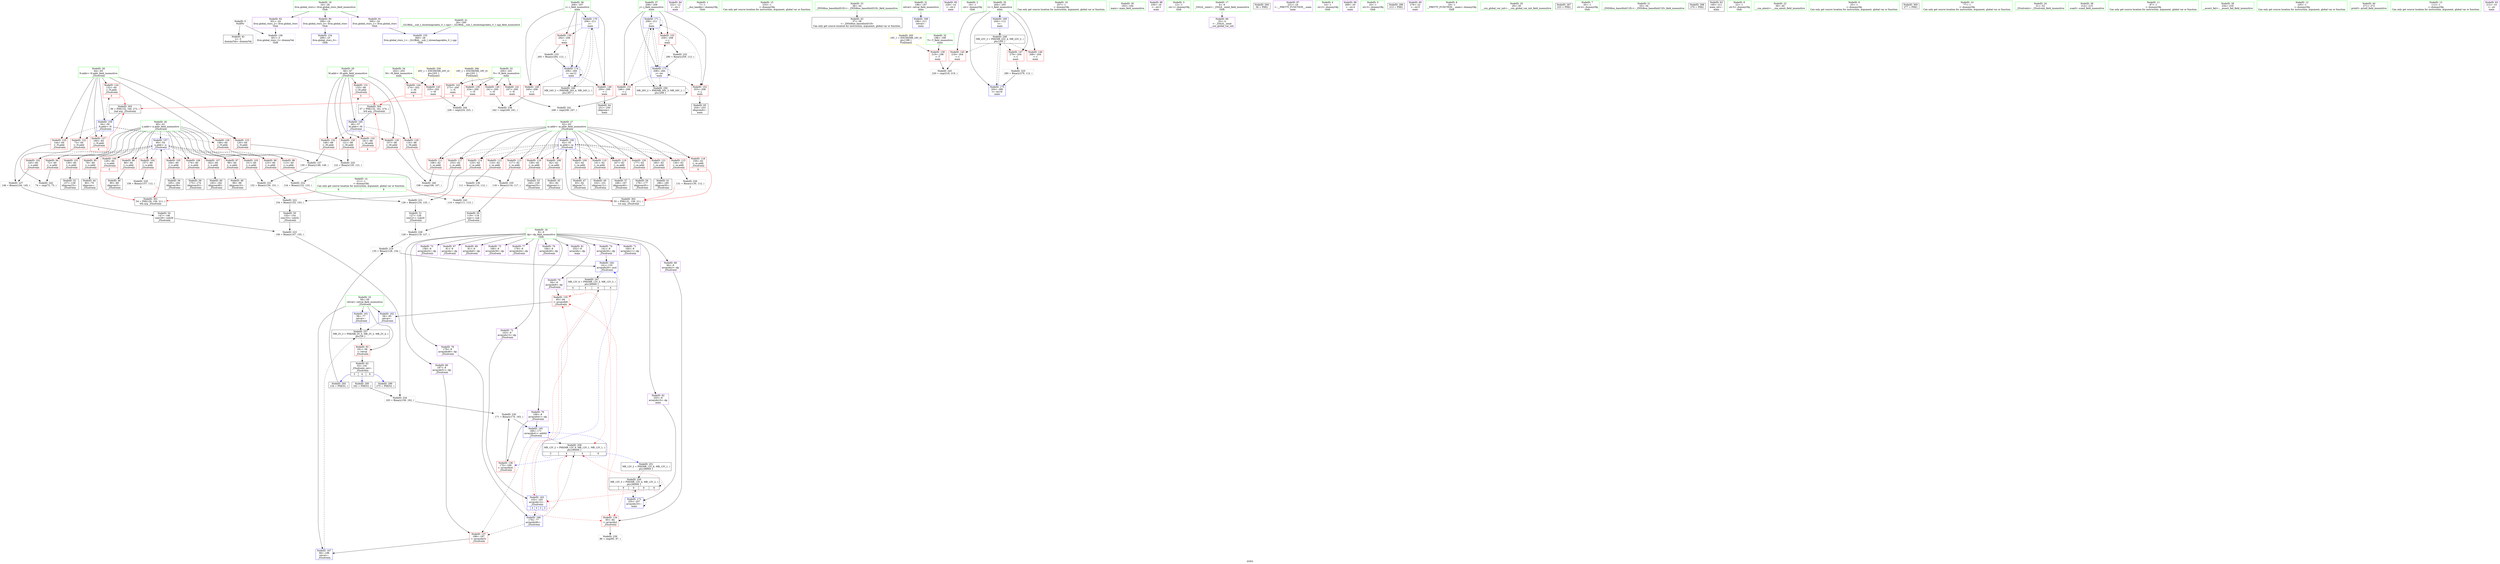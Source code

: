 digraph "SVFG" {
	label="SVFG";

	Node0x5574dfbd3e40 [shape=record,color=grey,label="{NodeID: 0\nNullPtr}"];
	Node0x5574dfbd3e40 -> Node0x5574dfbf0b50[style=solid];
	Node0x5574dfbd3e40 -> Node0x5574dfbf8980[style=solid];
	Node0x5574dfbf1160 [shape=record,color=red,label="{NodeID: 97\n98\<--60\n\<--n.addr\n_Z5solveiiii\n}"];
	Node0x5574dfbf1160 -> Node0x5574dfbf20b0[style=solid];
	Node0x5574dfbef540 [shape=record,color=green,label="{NodeID: 14\n211\<--1\n\<--dummyObj\nCan only get source location for instruction, argument, global var or function.|{<s0>9|<s1>9}}"];
	Node0x5574dfbef540:s0 -> Node0x5574dfc1bcc0[style=solid,color=red];
	Node0x5574dfbef540:s1 -> Node0x5574dfc1c090[style=solid,color=red];
	Node0x5574dfbf1cc0 [shape=record,color=red,label="{NodeID: 111\n106\<--62\n\<--m.addr\n_Z5solveiiii\n}"];
	Node0x5574dfbf1cc0 -> Node0x5574dfbff140[style=solid];
	Node0x5574dfbeff00 [shape=record,color=green,label="{NodeID: 28\n64\<--65\nN.addr\<--N.addr_field_insensitive\n_Z5solveiiii\n}"];
	Node0x5574dfbeff00 -> Node0x5574dfbf6d80[style=solid];
	Node0x5574dfbeff00 -> Node0x5574dfbf6e50[style=solid];
	Node0x5574dfbeff00 -> Node0x5574dfbf6f20[style=solid];
	Node0x5574dfbeff00 -> Node0x5574dfbf6ff0[style=solid];
	Node0x5574dfbeff00 -> Node0x5574dfbf70c0[style=solid];
	Node0x5574dfbeff00 -> Node0x5574dfbf7190[style=solid];
	Node0x5574dfbeff00 -> Node0x5574dfbf8c20[style=solid];
	Node0x5574dfbf6ff0 [shape=record,color=red,label="{NodeID: 125\n144\<--64\n\<--N.addr\n_Z5solveiiii\n}"];
	Node0x5574dfbf6ff0 -> Node0x5574dfbfddc0[style=solid];
	Node0x5574dfbf0b50 [shape=record,color=black,label="{NodeID: 42\n2\<--3\ndummyVal\<--dummyVal\n}"];
	Node0x5574dfbfd640 [shape=record,color=grey,label="{NodeID: 222\n154 = Binary(152, 153, )\n}"];
	Node0x5574dfbfd640 -> Node0x5574dfbf2660[style=solid];
	Node0x5574dfbf7b50 [shape=record,color=red,label="{NodeID: 139\n224\<--200\n\<--N\nmain\n}"];
	Node0x5574dfbf7b50 -> Node0x5574dfbff740[style=solid];
	Node0x5574dfbf2730 [shape=record,color=black,label="{NodeID: 56\n165\<--164\nidxprom38\<--\n_Z5solveiiii\n}"];
	Node0x5574dfbfeb40 [shape=record,color=grey,label="{NodeID: 236\n111 = Binary(110, 112, )\n}"];
	Node0x5574dfbfeb40 -> Node0x5574dfbff5c0[style=solid];
	Node0x5574dfbf86b0 [shape=record,color=red,label="{NodeID: 153\n259\<--208\n\<--j\nmain\n}"];
	Node0x5574dfbf86b0 -> Node0x5574dfbfe540[style=solid];
	Node0x5574dfbf3290 [shape=record,color=purple,label="{NodeID: 70\n94\<--8\narrayidx8\<--dp\n_Z5solveiiii\n}"];
	Node0x5574dfbf3290 -> Node0x5574dfbf7810[style=solid];
	Node0x5574dfc0a500 [shape=record,color=black,label="{NodeID: 250\nMR_26V_2 = PHI(MR_26V_3, MR_26V_1, )\npts\{209 \}\n}"];
	Node0x5574dfc0a500 -> Node0x5574dfbf95e0[style=dashed];
	Node0x5574dfc0a500 -> Node0x5574dfc0a500[style=dashed];
	Node0x5574dfbf92a0 [shape=record,color=blue,label="{NodeID: 167\n58\<--188\nretval\<--\n_Z5solveiiii\n}"];
	Node0x5574dfbf92a0 -> Node0x5574dfc0c800[style=dashed];
	Node0x5574dfbf3df0 [shape=record,color=purple,label="{NodeID: 84\n222\<--12\n\<--.str.1\nmain\n}"];
	Node0x5574dfbd79d0 [shape=record,color=green,label="{NodeID: 1\n7\<--1\n__dso_handle\<--dummyObj\nGlob }"];
	Node0x5574dfbf1230 [shape=record,color=red,label="{NodeID: 98\n113\<--60\n\<--n.addr\n_Z5solveiiii\n}"];
	Node0x5574dfbf1230 -> Node0x5574dfbff5c0[style=solid];
	Node0x5574dfbef5d0 [shape=record,color=green,label="{NodeID: 15\n233\<--1\n\<--dummyObj\nCan only get source location for instruction, argument, global var or function.}"];
	Node0x5574dfbf1d90 [shape=record,color=red,label="{NodeID: 112\n110\<--62\n\<--m.addr\n_Z5solveiiii\n}"];
	Node0x5574dfbf1d90 -> Node0x5574dfbfeb40[style=solid];
	Node0x5574dfbeffd0 [shape=record,color=green,label="{NodeID: 29\n66\<--67\nM.addr\<--M.addr_field_insensitive\n_Z5solveiiii\n}"];
	Node0x5574dfbeffd0 -> Node0x5574dfbf7260[style=solid];
	Node0x5574dfbeffd0 -> Node0x5574dfbf7330[style=solid];
	Node0x5574dfbeffd0 -> Node0x5574dfbf7400[style=solid];
	Node0x5574dfbeffd0 -> Node0x5574dfbf74d0[style=solid];
	Node0x5574dfbeffd0 -> Node0x5574dfbf75a0[style=solid];
	Node0x5574dfbeffd0 -> Node0x5574dfbf7670[style=solid];
	Node0x5574dfbeffd0 -> Node0x5574dfbf8cf0[style=solid];
	Node0x5574dfbf70c0 [shape=record,color=red,label="{NodeID: 126\n148\<--64\n\<--N.addr\n_Z5solveiiii\n}"];
	Node0x5574dfbf70c0 -> Node0x5574dfbfecc0[style=solid];
	Node0x5574dfbf0c50 [shape=record,color=black,label="{NodeID: 43\n37\<--38\n\<--_ZNSt8ios_base4InitD1Ev\nCan only get source location for instruction, argument, global var or function.}"];
	Node0x5574dfbfd7c0 [shape=record,color=grey,label="{NodeID: 223\n156 = Binary(147, 155, )\n}"];
	Node0x5574dfbfd7c0 -> Node0x5574dfbfe840[style=solid];
	Node0x5574dfbf7c20 [shape=record,color=red,label="{NodeID: 140\n241\<--200\n\<--N\nmain\n}"];
	Node0x5574dfbf7c20 -> Node0x5574dfbfee40[style=solid];
	Node0x5574dfbf2800 [shape=record,color=black,label="{NodeID: 57\n168\<--167\nidxprom40\<--\n_Z5solveiiii\n}"];
	Node0x5574dfbfecc0 [shape=record,color=grey,label="{NodeID: 237\n150 = Binary(148, 149, )\n}"];
	Node0x5574dfbfecc0 -> Node0x5574dfbfe3c0[style=solid];
	Node0x5574dfbf8780 [shape=record,color=blue,label="{NodeID: 154\n299\<--25\nllvm.global_ctors_0\<--\nGlob }"];
	Node0x5574dfbf3360 [shape=record,color=purple,label="{NodeID: 71\n100\<--8\narrayidx11\<--dp\n_Z5solveiiii\n}"];
	Node0x5574dfc0aa00 [shape=record,color=black,label="{NodeID: 251\nMR_12V_2 = PHI(MR_12V_6, MR_12V_1, )\npts\{90000 \}\n}"];
	Node0x5574dfc0aa00 -> Node0x5574dfc0c300[style=dashed];
	Node0x5574dfbf9370 [shape=record,color=blue,label="{NodeID: 168\n196\<--211\nretval\<--\nmain\n}"];
	Node0x5574dfbf3ec0 [shape=record,color=purple,label="{NodeID: 85\n229\<--14\n\<--.str.2\nmain\n}"];
	Node0x5574dfbd7a60 [shape=record,color=green,label="{NodeID: 2\n10\<--1\n.str\<--dummyObj\nGlob }"];
	Node0x5574dfc0e180 [shape=record,color=yellow,style=double,label="{NodeID: 265\n16V_1 = ENCHI(MR_16V_0)\npts\{199 \}\nFun[main]}"];
	Node0x5574dfc0e180 -> Node0x5574dfbf7a80[style=dashed];
	Node0x5574dfbf1300 [shape=record,color=red,label="{NodeID: 99\n123\<--60\n\<--n.addr\n_Z5solveiiii\n}"];
	Node0x5574dfbf1300 -> Node0x5574dfbfd940[style=solid];
	Node0x5574dfbef660 [shape=record,color=green,label="{NodeID: 16\n257\<--1\n\<--dummyObj\nCan only get source location for instruction, argument, global var or function.}"];
	Node0x5574dfbf1e60 [shape=record,color=red,label="{NodeID: 113\n117\<--62\n\<--m.addr\n_Z5solveiiii\n}"];
	Node0x5574dfbf1e60 -> Node0x5574dfbfe9c0[style=solid];
	Node0x5574dfbf00a0 [shape=record,color=green,label="{NodeID: 30\n193\<--194\nmain\<--main_field_insensitive\n}"];
	Node0x5574dfc1b180 [shape=record,color=black,label="{NodeID: 293\n134 = PHI(53, )\n}"];
	Node0x5574dfc1b180 -> Node0x5574dfbfd1c0[style=solid];
	Node0x5574dfbf7190 [shape=record,color=red,label="{NodeID: 127\n160\<--64\n\<--N.addr\n_Z5solveiiii\n|{<s0>4}}"];
	Node0x5574dfbf7190:s0 -> Node0x5574dfc1c250[style=solid,color=red];
	Node0x5574dfbf0d50 [shape=record,color=black,label="{NodeID: 44\n80\<--79\nidxprom\<--\n_Z5solveiiii\n}"];
	Node0x5574dfbfd940 [shape=record,color=grey,label="{NodeID: 224\n124 = Binary(122, 123, )\n}"];
	Node0x5574dfbfd940 -> Node0x5574dfbfd4c0[style=solid];
	Node0x5574dfbf7cf0 [shape=record,color=red,label="{NodeID: 141\n247\<--200\n\<--N\nmain\n}"];
	Node0x5574dfbf7cf0 -> Node0x5574dfbff2c0[style=solid];
	Node0x5574dfbf28d0 [shape=record,color=black,label="{NodeID: 58\n175\<--174\nidxprom43\<--\n_Z5solveiiii\n}"];
	Node0x5574dfbfee40 [shape=record,color=grey,label="{NodeID: 238\n242 = cmp(240, 241, )\n}"];
	Node0x5574dfbf8880 [shape=record,color=blue,label="{NodeID: 155\n300\<--26\nllvm.global_ctors_1\<--_GLOBAL__sub_I_shreeshaprabhu_0_1.cpp\nGlob }"];
	Node0x5574dfbf3430 [shape=record,color=purple,label="{NodeID: 72\n103\<--8\narrayidx13\<--dp\n_Z5solveiiii\n}"];
	Node0x5574dfbf3430 -> Node0x5574dfbf8f60[style=solid];
	Node0x5574dfbf9440 [shape=record,color=blue,label="{NodeID: 169\n204\<--112\nt\<--\nmain\n}"];
	Node0x5574dfbf9440 -> Node0x5574dfc09b00[style=dashed];
	Node0x5574dfbf3f90 [shape=record,color=purple,label="{NodeID: 86\n230\<--16\n\<--.str.3\nmain\n}"];
	Node0x5574dfbeea60 [shape=record,color=green,label="{NodeID: 3\n12\<--1\n.str.1\<--dummyObj\nGlob }"];
	Node0x5574dfc0e260 [shape=record,color=yellow,style=double,label="{NodeID: 266\n18V_1 = ENCHI(MR_18V_0)\npts\{201 \}\nFun[main]}"];
	Node0x5574dfc0e260 -> Node0x5574dfbf7b50[style=dashed];
	Node0x5574dfc0e260 -> Node0x5574dfbf7c20[style=dashed];
	Node0x5574dfc0e260 -> Node0x5574dfbf7cf0[style=dashed];
	Node0x5574dfc0e260 -> Node0x5574dfbf7dc0[style=dashed];
	Node0x5574dfbf13d0 [shape=record,color=red,label="{NodeID: 100\n129\<--60\n\<--n.addr\n_Z5solveiiii\n|{<s0>3}}"];
	Node0x5574dfbf13d0:s0 -> Node0x5574dfc1bcc0[style=solid,color=red];
	Node0x5574dfbef6f0 [shape=record,color=green,label="{NodeID: 17\n4\<--6\n_ZStL8__ioinit\<--_ZStL8__ioinit_field_insensitive\nGlob }"];
	Node0x5574dfbef6f0 -> Node0x5574dfbf2f50[style=solid];
	Node0x5574dfbf1f30 [shape=record,color=red,label="{NodeID: 114\n125\<--62\n\<--m.addr\n_Z5solveiiii\n}"];
	Node0x5574dfbf1f30 -> Node0x5574dfbfd4c0[style=solid];
	Node0x5574dfbf01a0 [shape=record,color=green,label="{NodeID: 31\n196\<--197\nretval\<--retval_field_insensitive\nmain\n}"];
	Node0x5574dfbf01a0 -> Node0x5574dfbf9370[style=solid];
	Node0x5574dfc1b370 [shape=record,color=black,label="{NodeID: 294\n36 = PHI()\n}"];
	Node0x5574dfbf7260 [shape=record,color=red,label="{NodeID: 128\n107\<--66\n\<--M.addr\n_Z5solveiiii\n}"];
	Node0x5574dfbf7260 -> Node0x5574dfbff140[style=solid];
	Node0x5574dfbf0e20 [shape=record,color=black,label="{NodeID: 45\n83\<--82\nidxprom1\<--\n_Z5solveiiii\n}"];
	Node0x5574dfbfdac0 [shape=record,color=grey,label="{NodeID: 225\n280 = Binary(279, 112, )\n}"];
	Node0x5574dfbfdac0 -> Node0x5574dfbf9920[style=solid];
	Node0x5574dfbf7dc0 [shape=record,color=red,label="{NodeID: 142\n273\<--200\n\<--N\nmain\n|{<s0>9}}"];
	Node0x5574dfbf7dc0:s0 -> Node0x5574dfc1c250[style=solid,color=red];
	Node0x5574dfbf29a0 [shape=record,color=black,label="{NodeID: 59\n178\<--177\nidxprom45\<--\n_Z5solveiiii\n}"];
	Node0x5574dfbfefc0 [shape=record,color=grey,label="{NodeID: 239\n86 = cmp(85, 87, )\n}"];
	Node0x5574dfbf8980 [shape=record,color=blue, style = dotted,label="{NodeID: 156\n301\<--3\nllvm.global_ctors_2\<--dummyVal\nGlob }"];
	Node0x5574dfbf3500 [shape=record,color=purple,label="{NodeID: 73\n138\<--8\narrayidx24\<--dp\n_Z5solveiiii\n}"];
	Node0x5574dfbf9510 [shape=record,color=blue,label="{NodeID: 170\n206\<--211\ni\<--\nmain\n}"];
	Node0x5574dfbf9510 -> Node0x5574dfbf82a0[style=dashed];
	Node0x5574dfbf9510 -> Node0x5574dfbf8370[style=dashed];
	Node0x5574dfbf9510 -> Node0x5574dfbf8440[style=dashed];
	Node0x5574dfbf9510 -> Node0x5574dfbf9850[style=dashed];
	Node0x5574dfbf9510 -> Node0x5574dfc0a000[style=dashed];
	Node0x5574dfbf4060 [shape=record,color=purple,label="{NodeID: 87\n231\<--18\n\<--__PRETTY_FUNCTION__.main\nmain\n}"];
	Node0x5574dfbeeaf0 [shape=record,color=green,label="{NodeID: 4\n14\<--1\n.str.2\<--dummyObj\nGlob }"];
	Node0x5574dfbf14a0 [shape=record,color=red,label="{NodeID: 101\n136\<--60\n\<--n.addr\n_Z5solveiiii\n}"];
	Node0x5574dfbf14a0 -> Node0x5574dfbf23f0[style=solid];
	Node0x5574dfbef780 [shape=record,color=green,label="{NodeID: 18\n8\<--9\ndp\<--dp_field_insensitive\nGlob }"];
	Node0x5574dfbef780 -> Node0x5574dfbf3020[style=solid];
	Node0x5574dfbef780 -> Node0x5574dfbf30f0[style=solid];
	Node0x5574dfbef780 -> Node0x5574dfbf31c0[style=solid];
	Node0x5574dfbef780 -> Node0x5574dfbf3290[style=solid];
	Node0x5574dfbef780 -> Node0x5574dfbf3360[style=solid];
	Node0x5574dfbef780 -> Node0x5574dfbf3430[style=solid];
	Node0x5574dfbef780 -> Node0x5574dfbf3500[style=solid];
	Node0x5574dfbef780 -> Node0x5574dfbf35d0[style=solid];
	Node0x5574dfbef780 -> Node0x5574dfbf36a0[style=solid];
	Node0x5574dfbef780 -> Node0x5574dfbf3770[style=solid];
	Node0x5574dfbef780 -> Node0x5574dfbf3840[style=solid];
	Node0x5574dfbef780 -> Node0x5574dfbf3910[style=solid];
	Node0x5574dfbef780 -> Node0x5574dfbf39e0[style=solid];
	Node0x5574dfbef780 -> Node0x5574dfbf3ab0[style=solid];
	Node0x5574dfbef780 -> Node0x5574dfbf3b80[style=solid];
	Node0x5574dfbef780 -> Node0x5574dfbf3c50[style=solid];
	Node0x5574dfbf2000 [shape=record,color=red,label="{NodeID: 115\n130\<--62\n\<--m.addr\n_Z5solveiiii\n}"];
	Node0x5574dfbf2000 -> Node0x5574dfbfdc40[style=solid];
	Node0x5574dfbf0270 [shape=record,color=green,label="{NodeID: 32\n198\<--199\nT\<--T_field_insensitive\nmain\n}"];
	Node0x5574dfbf0270 -> Node0x5574dfbf7a80[style=solid];
	Node0x5574dfc1b440 [shape=record,color=black,label="{NodeID: 295\n162 = PHI(53, )\n}"];
	Node0x5574dfc1b440 -> Node0x5574dfbfe840[style=solid];
	Node0x5574dfbf7330 [shape=record,color=red,label="{NodeID: 129\n116\<--66\n\<--M.addr\n_Z5solveiiii\n}"];
	Node0x5574dfbf7330 -> Node0x5574dfbfe9c0[style=solid];
	Node0x5574dfbf0ef0 [shape=record,color=black,label="{NodeID: 46\n90\<--89\nidxprom5\<--\n_Z5solveiiii\n}"];
	Node0x5574dfbfdc40 [shape=record,color=grey,label="{NodeID: 226\n131 = Binary(130, 112, )\n|{<s0>3}}"];
	Node0x5574dfbfdc40:s0 -> Node0x5574dfc1c090[style=solid,color=red];
	Node0x5574dfbf7e90 [shape=record,color=red,label="{NodeID: 143\n225\<--202\n\<--M\nmain\n}"];
	Node0x5574dfbf7e90 -> Node0x5574dfbff740[style=solid];
	Node0x5574dfbf2a70 [shape=record,color=black,label="{NodeID: 60\n183\<--182\nidxprom48\<--\n_Z5solveiiii\n}"];
	Node0x5574dfbff140 [shape=record,color=grey,label="{NodeID: 240\n108 = cmp(106, 107, )\n}"];
	Node0x5574dfbf8a80 [shape=record,color=blue,label="{NodeID: 157\n60\<--54\nn.addr\<--n\n_Z5solveiiii\n}"];
	Node0x5574dfbf8a80 -> Node0x5574dfbf46a0[style=dashed];
	Node0x5574dfbf8a80 -> Node0x5574dfbf4770[style=dashed];
	Node0x5574dfbf8a80 -> Node0x5574dfbf1090[style=dashed];
	Node0x5574dfbf8a80 -> Node0x5574dfbf1160[style=dashed];
	Node0x5574dfbf8a80 -> Node0x5574dfbf1230[style=dashed];
	Node0x5574dfbf8a80 -> Node0x5574dfbf1300[style=dashed];
	Node0x5574dfbf8a80 -> Node0x5574dfbf13d0[style=dashed];
	Node0x5574dfbf8a80 -> Node0x5574dfbf14a0[style=dashed];
	Node0x5574dfbf8a80 -> Node0x5574dfbf1570[style=dashed];
	Node0x5574dfbf8a80 -> Node0x5574dfbf1640[style=dashed];
	Node0x5574dfbf8a80 -> Node0x5574dfbf1710[style=dashed];
	Node0x5574dfbf8a80 -> Node0x5574dfbf17e0[style=dashed];
	Node0x5574dfbf8a80 -> Node0x5574dfbf18b0[style=dashed];
	Node0x5574dfbf8a80 -> Node0x5574dfbf1980[style=dashed];
	Node0x5574dfbf35d0 [shape=record,color=purple,label="{NodeID: 74\n141\<--8\narrayidx26\<--dp\n_Z5solveiiii\n}"];
	Node0x5574dfbf35d0 -> Node0x5574dfbf9030[style=solid];
	Node0x5574dfbf95e0 [shape=record,color=blue,label="{NodeID: 171\n208\<--211\nj\<--\nmain\n}"];
	Node0x5574dfbf95e0 -> Node0x5574dfbf8510[style=dashed];
	Node0x5574dfbf95e0 -> Node0x5574dfbf85e0[style=dashed];
	Node0x5574dfbf95e0 -> Node0x5574dfbf86b0[style=dashed];
	Node0x5574dfbf95e0 -> Node0x5574dfbf95e0[style=dashed];
	Node0x5574dfbf95e0 -> Node0x5574dfbf9780[style=dashed];
	Node0x5574dfbf95e0 -> Node0x5574dfc0a500[style=dashed];
	Node0x5574dfbf4130 [shape=record,color=purple,label="{NodeID: 88\n269\<--20\n\<--.str.4\nmain\n}"];
	Node0x5574dfbd3f60 [shape=record,color=green,label="{NodeID: 5\n16\<--1\n.str.3\<--dummyObj\nGlob }"];
	Node0x5574dfbf1570 [shape=record,color=red,label="{NodeID: 102\n145\<--60\n\<--n.addr\n_Z5solveiiii\n}"];
	Node0x5574dfbf1570 -> Node0x5574dfbfddc0[style=solid];
	Node0x5574dfbef810 [shape=record,color=green,label="{NodeID: 19\n24\<--28\nllvm.global_ctors\<--llvm.global_ctors_field_insensitive\nGlob }"];
	Node0x5574dfbef810 -> Node0x5574dfbf42d0[style=solid];
	Node0x5574dfbef810 -> Node0x5574dfbf43d0[style=solid];
	Node0x5574dfbef810 -> Node0x5574dfbf44d0[style=solid];
	Node0x5574dfbf68a0 [shape=record,color=red,label="{NodeID: 116\n139\<--62\n\<--m.addr\n_Z5solveiiii\n}"];
	Node0x5574dfbf68a0 -> Node0x5574dfbf24c0[style=solid];
	Node0x5574dfbf0340 [shape=record,color=green,label="{NodeID: 33\n200\<--201\nN\<--N_field_insensitive\nmain\n}"];
	Node0x5574dfbf0340 -> Node0x5574dfbf7b50[style=solid];
	Node0x5574dfbf0340 -> Node0x5574dfbf7c20[style=solid];
	Node0x5574dfbf0340 -> Node0x5574dfbf7cf0[style=solid];
	Node0x5574dfbf0340 -> Node0x5574dfbf7dc0[style=solid];
	Node0x5574dfc1b570 [shape=record,color=black,label="{NodeID: 296\n213 = PHI()\n}"];
	Node0x5574dfbf7400 [shape=record,color=red,label="{NodeID: 130\n121\<--66\n\<--M.addr\n_Z5solveiiii\n}"];
	Node0x5574dfbf7400 -> Node0x5574dfbfd340[style=solid];
	Node0x5574dfbf0fc0 [shape=record,color=black,label="{NodeID: 47\n93\<--92\nidxprom7\<--\n_Z5solveiiii\n}"];
	Node0x5574dfbfddc0 [shape=record,color=grey,label="{NodeID: 227\n146 = Binary(144, 145, )\n}"];
	Node0x5574dfbfddc0 -> Node0x5574dfbf2590[style=solid];
	Node0x5574dfbf7f60 [shape=record,color=red,label="{NodeID: 144\n274\<--202\n\<--M\nmain\n|{<s0>9}}"];
	Node0x5574dfbf7f60:s0 -> Node0x5574dfc1c410[style=solid,color=red];
	Node0x5574dfbf2b40 [shape=record,color=black,label="{NodeID: 61\n186\<--185\nidxprom50\<--\n_Z5solveiiii\n}"];
	Node0x5574dfbff2c0 [shape=record,color=grey,label="{NodeID: 241\n248 = cmp(246, 247, )\n}"];
	Node0x5574dfbf8b50 [shape=record,color=blue,label="{NodeID: 158\n62\<--55\nm.addr\<--m\n_Z5solveiiii\n}"];
	Node0x5574dfbf8b50 -> Node0x5574dfbf1a50[style=dashed];
	Node0x5574dfbf8b50 -> Node0x5574dfbf1b20[style=dashed];
	Node0x5574dfbf8b50 -> Node0x5574dfbf1bf0[style=dashed];
	Node0x5574dfbf8b50 -> Node0x5574dfbf1cc0[style=dashed];
	Node0x5574dfbf8b50 -> Node0x5574dfbf1d90[style=dashed];
	Node0x5574dfbf8b50 -> Node0x5574dfbf1e60[style=dashed];
	Node0x5574dfbf8b50 -> Node0x5574dfbf1f30[style=dashed];
	Node0x5574dfbf8b50 -> Node0x5574dfbf2000[style=dashed];
	Node0x5574dfbf8b50 -> Node0x5574dfbf68a0[style=dashed];
	Node0x5574dfbf8b50 -> Node0x5574dfbf6970[style=dashed];
	Node0x5574dfbf8b50 -> Node0x5574dfbf6a40[style=dashed];
	Node0x5574dfbf8b50 -> Node0x5574dfbf6b10[style=dashed];
	Node0x5574dfbf8b50 -> Node0x5574dfbf6be0[style=dashed];
	Node0x5574dfbf8b50 -> Node0x5574dfbf6cb0[style=dashed];
	Node0x5574dfbf36a0 [shape=record,color=purple,label="{NodeID: 75\n166\<--8\narrayidx39\<--dp\n_Z5solveiiii\n}"];
	Node0x5574dfbf96b0 [shape=record,color=blue,label="{NodeID: 172\n255\<--257\narrayidx10\<--\nmain\n}"];
	Node0x5574dfbf96b0 -> Node0x5574dfbf96b0[style=dashed];
	Node0x5574dfbf96b0 -> Node0x5574dfc0c300[style=dashed];
	Node0x5574dfbf4200 [shape=record,color=purple,label="{NodeID: 89\n276\<--22\n\<--.str.5\nmain\n}"];
	Node0x5574dfbd3ff0 [shape=record,color=green,label="{NodeID: 6\n18\<--1\n__PRETTY_FUNCTION__.main\<--dummyObj\nGlob }"];
	Node0x5574dfbf1640 [shape=record,color=red,label="{NodeID: 103\n151\<--60\n\<--n.addr\n_Z5solveiiii\n}"];
	Node0x5574dfbf1640 -> Node0x5574dfbfe3c0[style=solid];
	Node0x5574dfbef8a0 [shape=record,color=green,label="{NodeID: 20\n29\<--30\n__cxx_global_var_init\<--__cxx_global_var_init_field_insensitive\n}"];
	Node0x5574dfbf6970 [shape=record,color=red,label="{NodeID: 117\n153\<--62\n\<--m.addr\n_Z5solveiiii\n}"];
	Node0x5574dfbf6970 -> Node0x5574dfbfd640[style=solid];
	Node0x5574dfbf0410 [shape=record,color=green,label="{NodeID: 34\n202\<--203\nM\<--M_field_insensitive\nmain\n}"];
	Node0x5574dfbf0410 -> Node0x5574dfbf7e90[style=solid];
	Node0x5574dfbf0410 -> Node0x5574dfbf7f60[style=solid];
	Node0x5574dfc1b640 [shape=record,color=black,label="{NodeID: 297\n223 = PHI()\n}"];
	Node0x5574dfbf74d0 [shape=record,color=red,label="{NodeID: 131\n133\<--66\n\<--M.addr\n_Z5solveiiii\n|{<s0>3}}"];
	Node0x5574dfbf74d0:s0 -> Node0x5574dfc1c410[style=solid,color=red];
	Node0x5574dfbf20b0 [shape=record,color=black,label="{NodeID: 48\n99\<--98\nidxprom10\<--\n_Z5solveiiii\n}"];
	Node0x5574dfbfdf40 [shape=record,color=grey,label="{NodeID: 228\n128 = Binary(119, 127, )\n}"];
	Node0x5574dfbfdf40 -> Node0x5574dfbfd1c0[style=solid];
	Node0x5574dfbf8030 [shape=record,color=red,label="{NodeID: 145\n218\<--204\n\<--t\nmain\n}"];
	Node0x5574dfbf8030 -> Node0x5574dfbf5890[style=solid];
	Node0x5574dfbf2c10 [shape=record,color=black,label="{NodeID: 62\n53\<--191\n_Z5solveiiii_ret\<--\n_Z5solveiiii\n|{<s0>3|<s1>4|<s2>9}}"];
	Node0x5574dfbf2c10:s0 -> Node0x5574dfc1b180[style=solid,color=blue];
	Node0x5574dfbf2c10:s1 -> Node0x5574dfc1b440[style=solid,color=blue];
	Node0x5574dfbf2c10:s2 -> Node0x5574dfc1b7e0[style=solid,color=blue];
	Node0x5574dfbff440 [shape=record,color=grey,label="{NodeID: 242\n74 = cmp(72, 73, )\n}"];
	Node0x5574dfbf8c20 [shape=record,color=blue,label="{NodeID: 159\n64\<--56\nN.addr\<--N\n_Z5solveiiii\n}"];
	Node0x5574dfbf8c20 -> Node0x5574dfbf6d80[style=dashed];
	Node0x5574dfbf8c20 -> Node0x5574dfbf6e50[style=dashed];
	Node0x5574dfbf8c20 -> Node0x5574dfbf6f20[style=dashed];
	Node0x5574dfbf8c20 -> Node0x5574dfbf6ff0[style=dashed];
	Node0x5574dfbf8c20 -> Node0x5574dfbf70c0[style=dashed];
	Node0x5574dfbf8c20 -> Node0x5574dfbf7190[style=dashed];
	Node0x5574dfbf3770 [shape=record,color=purple,label="{NodeID: 76\n169\<--8\narrayidx41\<--dp\n_Z5solveiiii\n}"];
	Node0x5574dfbf3770 -> Node0x5574dfbf78e0[style=solid];
	Node0x5574dfbf3770 -> Node0x5574dfbf9100[style=solid];
	Node0x5574dfc0c300 [shape=record,color=black,label="{NodeID: 256\nMR_12V_3 = PHI(MR_12V_4, MR_12V_2, )\npts\{90000 \}\n|{|<s2>9|<s3>9|<s4>9|<s5>9}}"];
	Node0x5574dfc0c300 -> Node0x5574dfbf96b0[style=dashed];
	Node0x5574dfc0c300 -> Node0x5574dfc0c300[style=dashed];
	Node0x5574dfc0c300:s2 -> Node0x5574dfbf7740[style=dashed,color=red];
	Node0x5574dfc0c300:s3 -> Node0x5574dfbf7810[style=dashed,color=red];
	Node0x5574dfc0c300:s4 -> Node0x5574dfbf8f60[style=dashed,color=red];
	Node0x5574dfc0c300:s5 -> Node0x5574dfc0cd00[style=dashed,color=red];
	Node0x5574dfbf9780 [shape=record,color=blue,label="{NodeID: 173\n208\<--260\nj\<--inc\nmain\n}"];
	Node0x5574dfbf9780 -> Node0x5574dfbf8510[style=dashed];
	Node0x5574dfbf9780 -> Node0x5574dfbf85e0[style=dashed];
	Node0x5574dfbf9780 -> Node0x5574dfbf86b0[style=dashed];
	Node0x5574dfbf9780 -> Node0x5574dfbf95e0[style=dashed];
	Node0x5574dfbf9780 -> Node0x5574dfbf9780[style=dashed];
	Node0x5574dfbf9780 -> Node0x5574dfc0a500[style=dashed];
	Node0x5574dfbf42d0 [shape=record,color=purple,label="{NodeID: 90\n299\<--24\nllvm.global_ctors_0\<--llvm.global_ctors\nGlob }"];
	Node0x5574dfbf42d0 -> Node0x5574dfbf8780[style=solid];
	Node0x5574dfbd4320 [shape=record,color=green,label="{NodeID: 7\n20\<--1\n.str.4\<--dummyObj\nGlob }"];
	Node0x5574dfbf1710 [shape=record,color=red,label="{NodeID: 104\n157\<--60\n\<--n.addr\n_Z5solveiiii\n}"];
	Node0x5574dfbf1710 -> Node0x5574dfbfe0c0[style=solid];
	Node0x5574dfbef930 [shape=record,color=green,label="{NodeID: 21\n33\<--34\n_ZNSt8ios_base4InitC1Ev\<--_ZNSt8ios_base4InitC1Ev_field_insensitive\n}"];
	Node0x5574dfbf6a40 [shape=record,color=red,label="{NodeID: 118\n159\<--62\n\<--m.addr\n_Z5solveiiii\n|{<s0>4}}"];
	Node0x5574dfbf6a40:s0 -> Node0x5574dfc1c090[style=solid,color=red];
	Node0x5574dfbf04e0 [shape=record,color=green,label="{NodeID: 35\n204\<--205\nt\<--t_field_insensitive\nmain\n}"];
	Node0x5574dfbf04e0 -> Node0x5574dfbf8030[style=solid];
	Node0x5574dfbf04e0 -> Node0x5574dfbf8100[style=solid];
	Node0x5574dfbf04e0 -> Node0x5574dfbf81d0[style=solid];
	Node0x5574dfbf04e0 -> Node0x5574dfbf9440[style=solid];
	Node0x5574dfbf04e0 -> Node0x5574dfbf9920[style=solid];
	Node0x5574dfc1b710 [shape=record,color=black,label="{NodeID: 298\n270 = PHI()\n}"];
	Node0x5574dfbf75a0 [shape=record,color=red,label="{NodeID: 132\n149\<--66\n\<--M.addr\n_Z5solveiiii\n}"];
	Node0x5574dfbf75a0 -> Node0x5574dfbfecc0[style=solid];
	Node0x5574dfbf2180 [shape=record,color=black,label="{NodeID: 49\n102\<--101\nidxprom12\<--\n_Z5solveiiii\n}"];
	Node0x5574dfbfe0c0 [shape=record,color=grey,label="{NodeID: 229\n158 = Binary(157, 112, )\n|{<s0>4}}"];
	Node0x5574dfbfe0c0:s0 -> Node0x5574dfc1bcc0[style=solid,color=red];
	Node0x5574dfbf8100 [shape=record,color=red,label="{NodeID: 146\n268\<--204\n\<--t\nmain\n}"];
	Node0x5574dfbf2ce0 [shape=record,color=black,label="{NodeID: 63\n195\<--211\nmain_ret\<--\nmain\n}"];
	Node0x5574dfbff5c0 [shape=record,color=grey,label="{NodeID: 243\n114 = cmp(111, 113, )\n}"];
	Node0x5574dfbf8cf0 [shape=record,color=blue,label="{NodeID: 160\n66\<--57\nM.addr\<--M\n_Z5solveiiii\n}"];
	Node0x5574dfbf8cf0 -> Node0x5574dfbf7260[style=dashed];
	Node0x5574dfbf8cf0 -> Node0x5574dfbf7330[style=dashed];
	Node0x5574dfbf8cf0 -> Node0x5574dfbf7400[style=dashed];
	Node0x5574dfbf8cf0 -> Node0x5574dfbf74d0[style=dashed];
	Node0x5574dfbf8cf0 -> Node0x5574dfbf75a0[style=dashed];
	Node0x5574dfbf8cf0 -> Node0x5574dfbf7670[style=dashed];
	Node0x5574dfbf3840 [shape=record,color=purple,label="{NodeID: 77\n176\<--8\narrayidx44\<--dp\n_Z5solveiiii\n}"];
	Node0x5574dfc0c800 [shape=record,color=black,label="{NodeID: 257\nMR_2V_3 = PHI(MR_2V_5, MR_2V_2, MR_2V_4, )\npts\{59 \}\n}"];
	Node0x5574dfc0c800 -> Node0x5574dfbf45d0[style=dashed];
	Node0x5574dfbf9850 [shape=record,color=blue,label="{NodeID: 174\n206\<--265\ni\<--inc12\nmain\n}"];
	Node0x5574dfbf9850 -> Node0x5574dfbf82a0[style=dashed];
	Node0x5574dfbf9850 -> Node0x5574dfbf8370[style=dashed];
	Node0x5574dfbf9850 -> Node0x5574dfbf8440[style=dashed];
	Node0x5574dfbf9850 -> Node0x5574dfbf9850[style=dashed];
	Node0x5574dfbf9850 -> Node0x5574dfc0a000[style=dashed];
	Node0x5574dfbf43d0 [shape=record,color=purple,label="{NodeID: 91\n300\<--24\nllvm.global_ctors_1\<--llvm.global_ctors\nGlob }"];
	Node0x5574dfbf43d0 -> Node0x5574dfbf8880[style=solid];
	Node0x5574dfbd43b0 [shape=record,color=green,label="{NodeID: 8\n22\<--1\n.str.5\<--dummyObj\nGlob }"];
	Node0x5574dfbf17e0 [shape=record,color=red,label="{NodeID: 105\n164\<--60\n\<--n.addr\n_Z5solveiiii\n}"];
	Node0x5574dfbf17e0 -> Node0x5574dfbf2730[style=solid];
	Node0x5574dfbef9c0 [shape=record,color=green,label="{NodeID: 22\n39\<--40\n__cxa_atexit\<--__cxa_atexit_field_insensitive\n}"];
	Node0x5574dfbf6b10 [shape=record,color=red,label="{NodeID: 119\n167\<--62\n\<--m.addr\n_Z5solveiiii\n}"];
	Node0x5574dfbf6b10 -> Node0x5574dfbf2800[style=solid];
	Node0x5574dfbf05b0 [shape=record,color=green,label="{NodeID: 36\n206\<--207\ni\<--i_field_insensitive\nmain\n}"];
	Node0x5574dfbf05b0 -> Node0x5574dfbf82a0[style=solid];
	Node0x5574dfbf05b0 -> Node0x5574dfbf8370[style=solid];
	Node0x5574dfbf05b0 -> Node0x5574dfbf8440[style=solid];
	Node0x5574dfbf05b0 -> Node0x5574dfbf9510[style=solid];
	Node0x5574dfbf05b0 -> Node0x5574dfbf9850[style=solid];
	Node0x5574dfc1b7e0 [shape=record,color=black,label="{NodeID: 299\n275 = PHI(53, )\n}"];
	Node0x5574dfbf7670 [shape=record,color=red,label="{NodeID: 133\n161\<--66\n\<--M.addr\n_Z5solveiiii\n|{<s0>4}}"];
	Node0x5574dfbf7670:s0 -> Node0x5574dfc1c410[style=solid,color=red];
	Node0x5574dfbf2250 [shape=record,color=black,label="{NodeID: 50\n119\<--118\nconv\<--sub\n_Z5solveiiii\n}"];
	Node0x5574dfbf2250 -> Node0x5574dfbfdf40[style=solid];
	Node0x5574dfbfe240 [shape=record,color=grey,label="{NodeID: 230\n171 = Binary(170, 163, )\n}"];
	Node0x5574dfbfe240 -> Node0x5574dfbf9100[style=solid];
	Node0x5574dfbf81d0 [shape=record,color=red,label="{NodeID: 147\n279\<--204\n\<--t\nmain\n}"];
	Node0x5574dfbf81d0 -> Node0x5574dfbfdac0[style=solid];
	Node0x5574dfbf2db0 [shape=record,color=black,label="{NodeID: 64\n251\<--250\nidxprom\<--\nmain\n}"];
	Node0x5574dfbff740 [shape=record,color=grey,label="{NodeID: 244\n226 = cmp(224, 225, )\n}"];
	Node0x5574dfbf8dc0 [shape=record,color=blue,label="{NodeID: 161\n58\<--77\nretval\<--\n_Z5solveiiii\n}"];
	Node0x5574dfbf8dc0 -> Node0x5574dfc0c800[style=dashed];
	Node0x5574dfbf3910 [shape=record,color=purple,label="{NodeID: 78\n179\<--8\narrayidx46\<--dp\n_Z5solveiiii\n}"];
	Node0x5574dfbf3910 -> Node0x5574dfbf91d0[style=solid];
	Node0x5574dfc0cd00 [shape=record,color=black,label="{NodeID: 258\nMR_12V_2 = PHI(MR_12V_9, MR_12V_1, MR_12V_1, )\npts\{90000 \}\n|{<s0>3|<s1>4|<s2>4|<s3>9}}"];
	Node0x5574dfc0cd00:s0 -> Node0x5574dfbf9030[style=dashed,color=blue];
	Node0x5574dfc0cd00:s1 -> Node0x5574dfbf78e0[style=dashed,color=blue];
	Node0x5574dfc0cd00:s2 -> Node0x5574dfbf9100[style=dashed,color=blue];
	Node0x5574dfc0cd00:s3 -> Node0x5574dfc0aa00[style=dashed,color=blue];
	Node0x5574dfbf9920 [shape=record,color=blue,label="{NodeID: 175\n204\<--280\nt\<--inc18\nmain\n}"];
	Node0x5574dfbf9920 -> Node0x5574dfc09b00[style=dashed];
	Node0x5574dfbf44d0 [shape=record,color=purple,label="{NodeID: 92\n301\<--24\nllvm.global_ctors_2\<--llvm.global_ctors\nGlob }"];
	Node0x5574dfbf44d0 -> Node0x5574dfbf8980[style=solid];
	Node0x5574dfbd4440 [shape=record,color=green,label="{NodeID: 9\n25\<--1\n\<--dummyObj\nCan only get source location for instruction, argument, global var or function.}"];
	Node0x5574dfbf18b0 [shape=record,color=red,label="{NodeID: 106\n174\<--60\n\<--n.addr\n_Z5solveiiii\n}"];
	Node0x5574dfbf18b0 -> Node0x5574dfbf28d0[style=solid];
	Node0x5574dfbefa90 [shape=record,color=green,label="{NodeID: 23\n38\<--44\n_ZNSt8ios_base4InitD1Ev\<--_ZNSt8ios_base4InitD1Ev_field_insensitive\n}"];
	Node0x5574dfbefa90 -> Node0x5574dfbf0c50[style=solid];
	Node0x5574dfbf6be0 [shape=record,color=red,label="{NodeID: 120\n177\<--62\n\<--m.addr\n_Z5solveiiii\n}"];
	Node0x5574dfbf6be0 -> Node0x5574dfbf29a0[style=solid];
	Node0x5574dfbf0680 [shape=record,color=green,label="{NodeID: 37\n208\<--209\nj\<--j_field_insensitive\nmain\n}"];
	Node0x5574dfbf0680 -> Node0x5574dfbf8510[style=solid];
	Node0x5574dfbf0680 -> Node0x5574dfbf85e0[style=solid];
	Node0x5574dfbf0680 -> Node0x5574dfbf86b0[style=solid];
	Node0x5574dfbf0680 -> Node0x5574dfbf95e0[style=solid];
	Node0x5574dfbf0680 -> Node0x5574dfbf9780[style=solid];
	Node0x5574dfc1b9b0 [shape=record,color=black,label="{NodeID: 300\n277 = PHI()\n}"];
	Node0x5574dfbf7740 [shape=record,color=red,label="{NodeID: 134\n85\<--84\n\<--arrayidx2\n_Z5solveiiii\n}"];
	Node0x5574dfbf7740 -> Node0x5574dfbfefc0[style=solid];
	Node0x5574dfbf2320 [shape=record,color=black,label="{NodeID: 51\n127\<--126\nconv21\<--sub20\n_Z5solveiiii\n}"];
	Node0x5574dfbf2320 -> Node0x5574dfbfdf40[style=solid];
	Node0x5574dfbfe3c0 [shape=record,color=grey,label="{NodeID: 231\n152 = Binary(150, 151, )\n}"];
	Node0x5574dfbfe3c0 -> Node0x5574dfbfd640[style=solid];
	Node0x5574dfbf82a0 [shape=record,color=red,label="{NodeID: 148\n240\<--206\n\<--i\nmain\n}"];
	Node0x5574dfbf82a0 -> Node0x5574dfbfee40[style=solid];
	Node0x5574dfbf2e80 [shape=record,color=black,label="{NodeID: 65\n254\<--253\nidxprom9\<--\nmain\n}"];
	Node0x5574dfbf5890 [shape=record,color=grey,label="{NodeID: 245\n220 = cmp(218, 219, )\n}"];
	Node0x5574dfbf8e90 [shape=record,color=blue,label="{NodeID: 162\n58\<--95\nretval\<--\n_Z5solveiiii\n}"];
	Node0x5574dfbf8e90 -> Node0x5574dfc0c800[style=dashed];
	Node0x5574dfbf39e0 [shape=record,color=purple,label="{NodeID: 79\n184\<--8\narrayidx49\<--dp\n_Z5solveiiii\n}"];
	Node0x5574dfc0d200 [shape=record,color=yellow,style=double,label="{NodeID: 259\n20V_1 = ENCHI(MR_20V_0)\npts\{203 \}\nFun[main]}"];
	Node0x5574dfc0d200 -> Node0x5574dfbf7e90[style=dashed];
	Node0x5574dfc0d200 -> Node0x5574dfbf7f60[style=dashed];
	Node0x5574dfbf45d0 [shape=record,color=red,label="{NodeID: 93\n191\<--58\n\<--retval\n_Z5solveiiii\n}"];
	Node0x5574dfbf45d0 -> Node0x5574dfbf2c10[style=solid];
	Node0x5574dfbd44d0 [shape=record,color=green,label="{NodeID: 10\n77\<--1\n\<--dummyObj\nCan only get source location for instruction, argument, global var or function.}"];
	Node0x5574dfbf1980 [shape=record,color=red,label="{NodeID: 107\n182\<--60\n\<--n.addr\n_Z5solveiiii\n}"];
	Node0x5574dfbf1980 -> Node0x5574dfbf2a70[style=solid];
	Node0x5574dfbefb90 [shape=record,color=green,label="{NodeID: 24\n51\<--52\n_Z5solveiiii\<--_Z5solveiiii_field_insensitive\n}"];
	Node0x5574dfbf6cb0 [shape=record,color=red,label="{NodeID: 121\n185\<--62\n\<--m.addr\n_Z5solveiiii\n}"];
	Node0x5574dfbf6cb0 -> Node0x5574dfbf2b40[style=solid];
	Node0x5574dfbf0750 [shape=record,color=green,label="{NodeID: 38\n214\<--215\nscanf\<--scanf_field_insensitive\n}"];
	Node0x5574dfc1bcc0 [shape=record,color=black,label="{NodeID: 301\n54 = PHI(129, 158, 211, )\n0th arg _Z5solveiiii }"];
	Node0x5574dfc1bcc0 -> Node0x5574dfbf8a80[style=solid];
	Node0x5574dfbf7810 [shape=record,color=red,label="{NodeID: 135\n95\<--94\n\<--arrayidx8\n_Z5solveiiii\n}"];
	Node0x5574dfbf7810 -> Node0x5574dfbf8e90[style=solid];
	Node0x5574dfbf23f0 [shape=record,color=black,label="{NodeID: 52\n137\<--136\nidxprom23\<--\n_Z5solveiiii\n}"];
	Node0x5574dfbfe540 [shape=record,color=grey,label="{NodeID: 232\n260 = Binary(259, 112, )\n}"];
	Node0x5574dfbfe540 -> Node0x5574dfbf9780[style=solid];
	Node0x5574dfbf8370 [shape=record,color=red,label="{NodeID: 149\n250\<--206\n\<--i\nmain\n}"];
	Node0x5574dfbf8370 -> Node0x5574dfbf2db0[style=solid];
	Node0x5574dfbf2f50 [shape=record,color=purple,label="{NodeID: 66\n35\<--4\n\<--_ZStL8__ioinit\n__cxx_global_var_init\n}"];
	Node0x5574dfbf8f60 [shape=record,color=blue,label="{NodeID: 163\n103\<--105\narrayidx13\<--\n_Z5solveiiii\n|{|<s2>3|<s3>3|<s4>3|<s5>3}}"];
	Node0x5574dfbf8f60 -> Node0x5574dfbf91d0[style=dashed];
	Node0x5574dfbf8f60 -> Node0x5574dfc09600[style=dashed];
	Node0x5574dfbf8f60:s2 -> Node0x5574dfbf7740[style=dashed,color=red];
	Node0x5574dfbf8f60:s3 -> Node0x5574dfbf7810[style=dashed,color=red];
	Node0x5574dfbf8f60:s4 -> Node0x5574dfbf8f60[style=dashed,color=red];
	Node0x5574dfbf8f60:s5 -> Node0x5574dfc0cd00[style=dashed,color=red];
	Node0x5574dfbf3ab0 [shape=record,color=purple,label="{NodeID: 80\n187\<--8\narrayidx51\<--dp\n_Z5solveiiii\n}"];
	Node0x5574dfbf3ab0 -> Node0x5574dfbf79b0[style=solid];
	Node0x5574dfbf46a0 [shape=record,color=red,label="{NodeID: 94\n72\<--60\n\<--n.addr\n_Z5solveiiii\n}"];
	Node0x5574dfbf46a0 -> Node0x5574dfbff440[style=solid];
	Node0x5574dfbef390 [shape=record,color=green,label="{NodeID: 11\n87\<--1\n\<--dummyObj\nCan only get source location for instruction, argument, global var or function.}"];
	Node0x5574dfbf1a50 [shape=record,color=red,label="{NodeID: 108\n82\<--62\n\<--m.addr\n_Z5solveiiii\n}"];
	Node0x5574dfbf1a50 -> Node0x5574dfbf0e20[style=solid];
	Node0x5574dfbefc90 [shape=record,color=green,label="{NodeID: 25\n58\<--59\nretval\<--retval_field_insensitive\n_Z5solveiiii\n}"];
	Node0x5574dfbefc90 -> Node0x5574dfbf45d0[style=solid];
	Node0x5574dfbefc90 -> Node0x5574dfbf8dc0[style=solid];
	Node0x5574dfbefc90 -> Node0x5574dfbf8e90[style=solid];
	Node0x5574dfbefc90 -> Node0x5574dfbf92a0[style=solid];
	Node0x5574dfbf6d80 [shape=record,color=red,label="{NodeID: 122\n73\<--64\n\<--N.addr\n_Z5solveiiii\n}"];
	Node0x5574dfbf6d80 -> Node0x5574dfbff440[style=solid];
	Node0x5574dfbf0850 [shape=record,color=green,label="{NodeID: 39\n234\<--235\n__assert_fail\<--__assert_fail_field_insensitive\n}"];
	Node0x5574dfc1c090 [shape=record,color=black,label="{NodeID: 302\n55 = PHI(131, 159, 211, )\n1st arg _Z5solveiiii }"];
	Node0x5574dfc1c090 -> Node0x5574dfbf8b50[style=solid];
	Node0x5574dfbfd1c0 [shape=record,color=grey,label="{NodeID: 219\n135 = Binary(128, 134, )\n}"];
	Node0x5574dfbfd1c0 -> Node0x5574dfbf9030[style=solid];
	Node0x5574dfbf78e0 [shape=record,color=red,label="{NodeID: 136\n170\<--169\n\<--arrayidx41\n_Z5solveiiii\n}"];
	Node0x5574dfbf78e0 -> Node0x5574dfbfe240[style=solid];
	Node0x5574dfbf24c0 [shape=record,color=black,label="{NodeID: 53\n140\<--139\nidxprom25\<--\n_Z5solveiiii\n}"];
	Node0x5574dfbfe6c0 [shape=record,color=grey,label="{NodeID: 233\n265 = Binary(264, 112, )\n}"];
	Node0x5574dfbfe6c0 -> Node0x5574dfbf9850[style=solid];
	Node0x5574dfbf8440 [shape=record,color=red,label="{NodeID: 150\n264\<--206\n\<--i\nmain\n}"];
	Node0x5574dfbf8440 -> Node0x5574dfbfe6c0[style=solid];
	Node0x5574dfbf3020 [shape=record,color=purple,label="{NodeID: 67\n81\<--8\narrayidx\<--dp\n_Z5solveiiii\n}"];
	Node0x5574dfc09600 [shape=record,color=black,label="{NodeID: 247\nMR_12V_6 = PHI(MR_12V_5, MR_12V_3, )\npts\{90000 \}\n|{<s0>4|<s1>4|<s2>4|<s3>4}}"];
	Node0x5574dfc09600:s0 -> Node0x5574dfbf7740[style=dashed,color=red];
	Node0x5574dfc09600:s1 -> Node0x5574dfbf7810[style=dashed,color=red];
	Node0x5574dfc09600:s2 -> Node0x5574dfbf8f60[style=dashed,color=red];
	Node0x5574dfc09600:s3 -> Node0x5574dfc0cd00[style=dashed,color=red];
	Node0x5574dfbf9030 [shape=record,color=blue,label="{NodeID: 164\n141\<--135\narrayidx26\<--mul\n_Z5solveiiii\n}"];
	Node0x5574dfbf9030 -> Node0x5574dfc09600[style=dashed];
	Node0x5574dfbf3b80 [shape=record,color=purple,label="{NodeID: 81\n252\<--8\narrayidx\<--dp\nmain\n}"];
	Node0x5574dfbf4770 [shape=record,color=red,label="{NodeID: 95\n79\<--60\n\<--n.addr\n_Z5solveiiii\n}"];
	Node0x5574dfbf4770 -> Node0x5574dfbf0d50[style=solid];
	Node0x5574dfbef420 [shape=record,color=green,label="{NodeID: 12\n105\<--1\n\<--dummyObj\nCan only get source location for instruction, argument, global var or function.}"];
	Node0x5574dfbf1b20 [shape=record,color=red,label="{NodeID: 109\n92\<--62\n\<--m.addr\n_Z5solveiiii\n}"];
	Node0x5574dfbf1b20 -> Node0x5574dfbf0fc0[style=solid];
	Node0x5574dfbefd60 [shape=record,color=green,label="{NodeID: 26\n60\<--61\nn.addr\<--n.addr_field_insensitive\n_Z5solveiiii\n}"];
	Node0x5574dfbefd60 -> Node0x5574dfbf46a0[style=solid];
	Node0x5574dfbefd60 -> Node0x5574dfbf4770[style=solid];
	Node0x5574dfbefd60 -> Node0x5574dfbf1090[style=solid];
	Node0x5574dfbefd60 -> Node0x5574dfbf1160[style=solid];
	Node0x5574dfbefd60 -> Node0x5574dfbf1230[style=solid];
	Node0x5574dfbefd60 -> Node0x5574dfbf1300[style=solid];
	Node0x5574dfbefd60 -> Node0x5574dfbf13d0[style=solid];
	Node0x5574dfbefd60 -> Node0x5574dfbf14a0[style=solid];
	Node0x5574dfbefd60 -> Node0x5574dfbf1570[style=solid];
	Node0x5574dfbefd60 -> Node0x5574dfbf1640[style=solid];
	Node0x5574dfbefd60 -> Node0x5574dfbf1710[style=solid];
	Node0x5574dfbefd60 -> Node0x5574dfbf17e0[style=solid];
	Node0x5574dfbefd60 -> Node0x5574dfbf18b0[style=solid];
	Node0x5574dfbefd60 -> Node0x5574dfbf1980[style=solid];
	Node0x5574dfbefd60 -> Node0x5574dfbf8a80[style=solid];
	Node0x5574dfbf6e50 [shape=record,color=red,label="{NodeID: 123\n120\<--64\n\<--N.addr\n_Z5solveiiii\n}"];
	Node0x5574dfbf6e50 -> Node0x5574dfbfd340[style=solid];
	Node0x5574dfbf0950 [shape=record,color=green,label="{NodeID: 40\n271\<--272\nprintf\<--printf_field_insensitive\n}"];
	Node0x5574dfc1c250 [shape=record,color=black,label="{NodeID: 303\n56 = PHI(132, 160, 273, )\n2nd arg _Z5solveiiii }"];
	Node0x5574dfc1c250 -> Node0x5574dfbf8c20[style=solid];
	Node0x5574dfbfd340 [shape=record,color=grey,label="{NodeID: 220\n122 = Binary(120, 121, )\n}"];
	Node0x5574dfbfd340 -> Node0x5574dfbfd940[style=solid];
	Node0x5574dfbf79b0 [shape=record,color=red,label="{NodeID: 137\n188\<--187\n\<--arrayidx51\n_Z5solveiiii\n}"];
	Node0x5574dfbf79b0 -> Node0x5574dfbf92a0[style=solid];
	Node0x5574dfbf2590 [shape=record,color=black,label="{NodeID: 54\n147\<--146\nconv29\<--sub28\n_Z5solveiiii\n}"];
	Node0x5574dfbf2590 -> Node0x5574dfbfd7c0[style=solid];
	Node0x5574dfbfe840 [shape=record,color=grey,label="{NodeID: 234\n163 = Binary(156, 162, )\n}"];
	Node0x5574dfbfe840 -> Node0x5574dfbfe240[style=solid];
	Node0x5574dfbf8510 [shape=record,color=red,label="{NodeID: 151\n246\<--208\n\<--j\nmain\n}"];
	Node0x5574dfbf8510 -> Node0x5574dfbff2c0[style=solid];
	Node0x5574dfbf30f0 [shape=record,color=purple,label="{NodeID: 68\n84\<--8\narrayidx2\<--dp\n_Z5solveiiii\n}"];
	Node0x5574dfbf30f0 -> Node0x5574dfbf7740[style=solid];
	Node0x5574dfc09b00 [shape=record,color=black,label="{NodeID: 248\nMR_22V_3 = PHI(MR_22V_4, MR_22V_2, )\npts\{205 \}\n}"];
	Node0x5574dfc09b00 -> Node0x5574dfbf8030[style=dashed];
	Node0x5574dfc09b00 -> Node0x5574dfbf8100[style=dashed];
	Node0x5574dfc09b00 -> Node0x5574dfbf81d0[style=dashed];
	Node0x5574dfc09b00 -> Node0x5574dfbf9920[style=dashed];
	Node0x5574dfbf9100 [shape=record,color=blue,label="{NodeID: 165\n169\<--171\narrayidx41\<--add42\n_Z5solveiiii\n}"];
	Node0x5574dfbf9100 -> Node0x5574dfbf79b0[style=dashed];
	Node0x5574dfbf9100 -> Node0x5574dfc0cd00[style=dashed];
	Node0x5574dfbf3c50 [shape=record,color=purple,label="{NodeID: 82\n255\<--8\narrayidx10\<--dp\nmain\n}"];
	Node0x5574dfbf3c50 -> Node0x5574dfbf96b0[style=solid];
	Node0x5574dfbf1090 [shape=record,color=red,label="{NodeID: 96\n89\<--60\n\<--n.addr\n_Z5solveiiii\n}"];
	Node0x5574dfbf1090 -> Node0x5574dfbf0ef0[style=solid];
	Node0x5574dfbef4b0 [shape=record,color=green,label="{NodeID: 13\n112\<--1\n\<--dummyObj\nCan only get source location for instruction, argument, global var or function.}"];
	Node0x5574dfbf1bf0 [shape=record,color=red,label="{NodeID: 110\n101\<--62\n\<--m.addr\n_Z5solveiiii\n}"];
	Node0x5574dfbf1bf0 -> Node0x5574dfbf2180[style=solid];
	Node0x5574dfbefe30 [shape=record,color=green,label="{NodeID: 27\n62\<--63\nm.addr\<--m.addr_field_insensitive\n_Z5solveiiii\n}"];
	Node0x5574dfbefe30 -> Node0x5574dfbf1a50[style=solid];
	Node0x5574dfbefe30 -> Node0x5574dfbf1b20[style=solid];
	Node0x5574dfbefe30 -> Node0x5574dfbf1bf0[style=solid];
	Node0x5574dfbefe30 -> Node0x5574dfbf1cc0[style=solid];
	Node0x5574dfbefe30 -> Node0x5574dfbf1d90[style=solid];
	Node0x5574dfbefe30 -> Node0x5574dfbf1e60[style=solid];
	Node0x5574dfbefe30 -> Node0x5574dfbf1f30[style=solid];
	Node0x5574dfbefe30 -> Node0x5574dfbf2000[style=solid];
	Node0x5574dfbefe30 -> Node0x5574dfbf68a0[style=solid];
	Node0x5574dfbefe30 -> Node0x5574dfbf6970[style=solid];
	Node0x5574dfbefe30 -> Node0x5574dfbf6a40[style=solid];
	Node0x5574dfbefe30 -> Node0x5574dfbf6b10[style=solid];
	Node0x5574dfbefe30 -> Node0x5574dfbf6be0[style=solid];
	Node0x5574dfbefe30 -> Node0x5574dfbf6cb0[style=solid];
	Node0x5574dfbefe30 -> Node0x5574dfbf8b50[style=solid];
	Node0x5574dfbf6f20 [shape=record,color=red,label="{NodeID: 124\n132\<--64\n\<--N.addr\n_Z5solveiiii\n|{<s0>3}}"];
	Node0x5574dfbf6f20:s0 -> Node0x5574dfc1c250[style=solid,color=red];
	Node0x5574dfbf0a50 [shape=record,color=green,label="{NodeID: 41\n26\<--295\n_GLOBAL__sub_I_shreeshaprabhu_0_1.cpp\<--_GLOBAL__sub_I_shreeshaprabhu_0_1.cpp_field_insensitive\n}"];
	Node0x5574dfbf0a50 -> Node0x5574dfbf8880[style=solid];
	Node0x5574dfc1c410 [shape=record,color=black,label="{NodeID: 304\n57 = PHI(133, 161, 274, )\n3rd arg _Z5solveiiii }"];
	Node0x5574dfc1c410 -> Node0x5574dfbf8cf0[style=solid];
	Node0x5574dfbfd4c0 [shape=record,color=grey,label="{NodeID: 221\n126 = Binary(124, 125, )\n}"];
	Node0x5574dfbfd4c0 -> Node0x5574dfbf2320[style=solid];
	Node0x5574dfbf7a80 [shape=record,color=red,label="{NodeID: 138\n219\<--198\n\<--T\nmain\n}"];
	Node0x5574dfbf7a80 -> Node0x5574dfbf5890[style=solid];
	Node0x5574dfbf2660 [shape=record,color=black,label="{NodeID: 55\n155\<--154\nconv33\<--sub32\n_Z5solveiiii\n}"];
	Node0x5574dfbf2660 -> Node0x5574dfbfd7c0[style=solid];
	Node0x5574dfbfe9c0 [shape=record,color=grey,label="{NodeID: 235\n118 = Binary(116, 117, )\n}"];
	Node0x5574dfbfe9c0 -> Node0x5574dfbf2250[style=solid];
	Node0x5574dfbf85e0 [shape=record,color=red,label="{NodeID: 152\n253\<--208\n\<--j\nmain\n}"];
	Node0x5574dfbf85e0 -> Node0x5574dfbf2e80[style=solid];
	Node0x5574dfbf31c0 [shape=record,color=purple,label="{NodeID: 69\n91\<--8\narrayidx6\<--dp\n_Z5solveiiii\n}"];
	Node0x5574dfc0a000 [shape=record,color=black,label="{NodeID: 249\nMR_24V_2 = PHI(MR_24V_4, MR_24V_1, )\npts\{207 \}\n}"];
	Node0x5574dfc0a000 -> Node0x5574dfbf9510[style=dashed];
	Node0x5574dfbf91d0 [shape=record,color=blue,label="{NodeID: 166\n179\<--77\narrayidx46\<--\n_Z5solveiiii\n}"];
	Node0x5574dfbf91d0 -> Node0x5574dfbf79b0[style=dashed];
	Node0x5574dfbf91d0 -> Node0x5574dfc0cd00[style=dashed];
	Node0x5574dfbf3d20 [shape=record,color=purple,label="{NodeID: 83\n212\<--10\n\<--.str\nmain\n}"];
}
